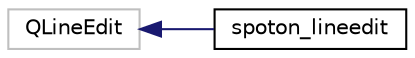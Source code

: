 digraph "Graphical Class Hierarchy"
{
  edge [fontname="Helvetica",fontsize="10",labelfontname="Helvetica",labelfontsize="10"];
  node [fontname="Helvetica",fontsize="10",shape=record];
  rankdir="LR";
  Node66 [label="QLineEdit",height=0.2,width=0.4,color="grey75", fillcolor="white", style="filled"];
  Node66 -> Node0 [dir="back",color="midnightblue",fontsize="10",style="solid",fontname="Helvetica"];
  Node0 [label="spoton_lineedit",height=0.2,width=0.4,color="black", fillcolor="white", style="filled",URL="$classspoton__lineedit.html"];
}
